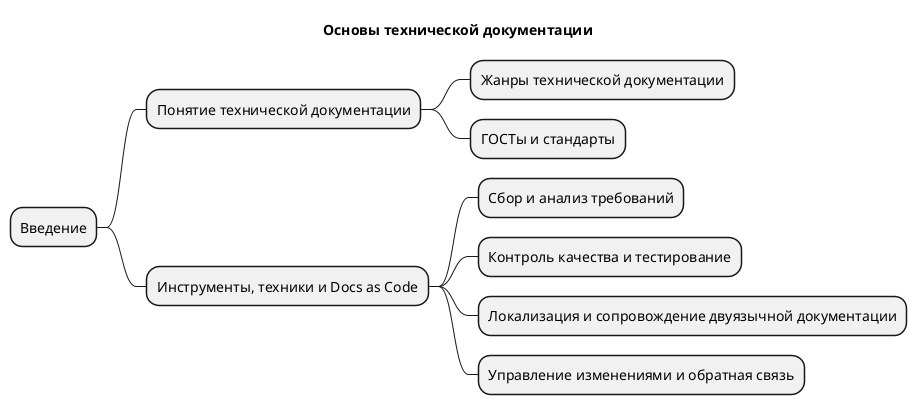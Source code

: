 @startmindmap

title Основы технической документации

* Введение
** Понятие технической документации
*** Жанры технической документации
*** ГОСТы и стандарты
** Инструменты, техники и Docs as Code
*** Сбор и анализ требований
*** Контроль качества и тестирование
*** Локализация и сопровождение двуязычной документации
*** Управление изменениями и обратная связь

@endmindmap